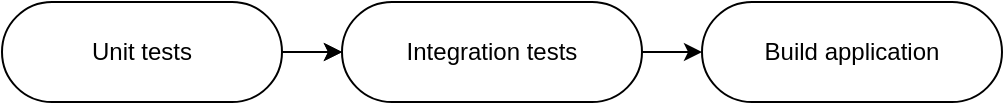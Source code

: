 <mxfile version="21.3.7" type="github">
  <diagram id="ht-V4iF29CH4IZI57DqI" name="Page-1">
    <mxGraphModel dx="1434" dy="726" grid="1" gridSize="10" guides="1" tooltips="1" connect="1" arrows="1" fold="1" page="1" pageScale="1" pageWidth="827" pageHeight="1169" math="0" shadow="0">
      <root>
        <mxCell id="0" />
        <mxCell id="1" parent="0" />
        <mxCell id="V4-uSTyftONZ9XiFdk4Q-6" value="Build application" style="rounded=1;whiteSpace=wrap;html=1;arcSize=50;" parent="1" vertex="1">
          <mxGeometry x="520" y="80" width="150" height="50" as="geometry" />
        </mxCell>
        <mxCell id="V4-uSTyftONZ9XiFdk4Q-7" value="" style="endArrow=classic;html=1;rounded=0;entryX=0;entryY=0.5;entryDx=0;entryDy=0;exitX=1;exitY=0.5;exitDx=0;exitDy=0;" parent="1" target="V4-uSTyftONZ9XiFdk4Q-6" edge="1" source="9HSxOZsEsiPeGzIOGw9z-1">
          <mxGeometry width="50" height="50" relative="1" as="geometry">
            <mxPoint x="480" y="185" as="sourcePoint" />
            <mxPoint x="514" y="184.71" as="targetPoint" />
          </mxGeometry>
        </mxCell>
        <mxCell id="9HSxOZsEsiPeGzIOGw9z-1" value="Integration tests" style="rounded=1;whiteSpace=wrap;html=1;arcSize=50;" parent="1" vertex="1">
          <mxGeometry x="340" y="80" width="150" height="50" as="geometry" />
        </mxCell>
        <mxCell id="bazzw9ZcE-L9x20bQyp1-1" value="" style="endArrow=classic;html=1;rounded=0;entryX=0;entryY=0.5;entryDx=0;entryDy=0;exitX=1;exitY=0.5;exitDx=0;exitDy=0;" edge="1" parent="1" source="3dlOlV58bcQAHPRkIFv3-2" target="9HSxOZsEsiPeGzIOGw9z-1">
          <mxGeometry width="50" height="50" relative="1" as="geometry">
            <mxPoint x="290" y="195" as="sourcePoint" />
            <mxPoint x="326" y="195" as="targetPoint" />
          </mxGeometry>
        </mxCell>
        <mxCell id="bazzw9ZcE-L9x20bQyp1-2" value="" style="edgeStyle=orthogonalEdgeStyle;rounded=0;orthogonalLoop=1;jettySize=auto;html=1;" edge="1" parent="1" source="3dlOlV58bcQAHPRkIFv3-2" target="9HSxOZsEsiPeGzIOGw9z-1">
          <mxGeometry relative="1" as="geometry" />
        </mxCell>
        <mxCell id="3dlOlV58bcQAHPRkIFv3-2" value="Unit tests" style="rounded=1;whiteSpace=wrap;html=1;arcSize=50;" parent="1" vertex="1">
          <mxGeometry x="170" y="80" width="140" height="50" as="geometry" />
        </mxCell>
      </root>
    </mxGraphModel>
  </diagram>
</mxfile>
